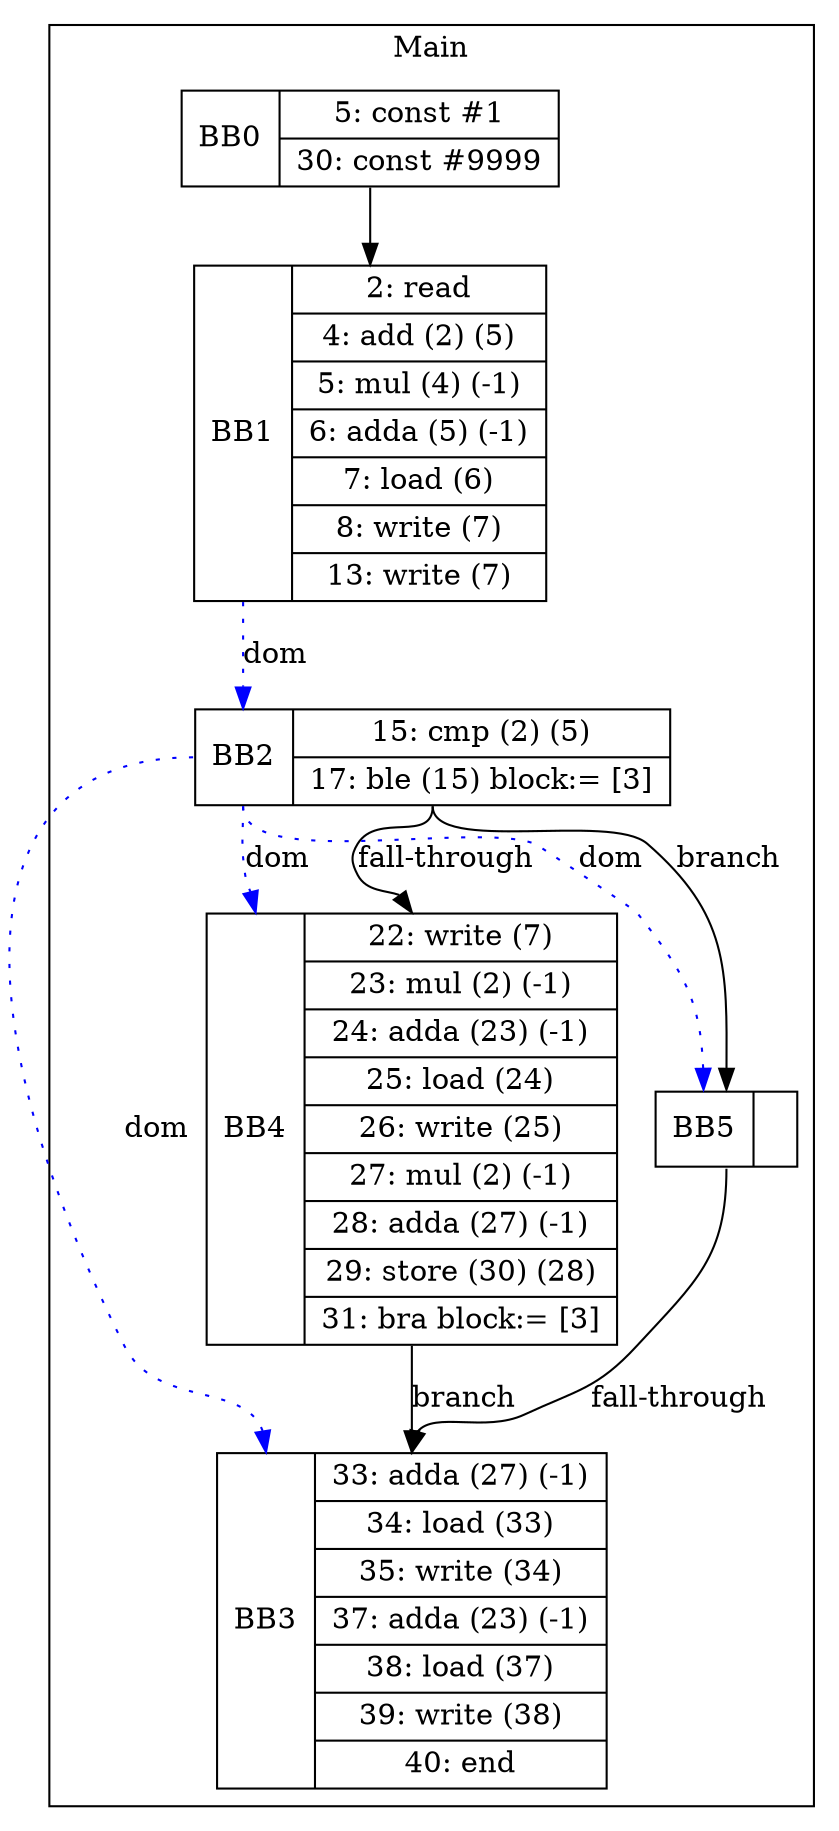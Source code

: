 digraph G {
node [shape=record];
subgraph cluster_main{
label = "Main";
BB0 [shape=record, label="<b>BB0|{5: const #1|30: const #9999}"];
BB1 [shape=record, label="<b>BB1|{2: read|4: add (2) (5)|5: mul (4) (-1)|6: adda (5) (-1)|7: load (6)|8: write (7)|13: write (7)}"];
BB2 [shape=record, label="<b>BB2|{15: cmp (2) (5)|17: ble (15) block:= [3]}"];
BB3 [shape=record, label="<b>BB3|{33: adda (27) (-1)|34: load (33)|35: write (34)|37: adda (23) (-1)|38: load (37)|39: write (38)|40: end}"];
BB4 [shape=record, label="<b>BB4|{22: write (7)|23: mul (2) (-1)|24: adda (23) (-1)|25: load (24)|26: write (25)|27: mul (2) (-1)|28: adda (27) (-1)|29: store (30) (28)|31: bra block:= [3]}"];
BB5 [shape=record, label="<b>BB5|}"];
}
BB0:s -> BB1:n ;
BB2:b -> BB3:b [color=blue, style=dotted, label="dom"];
BB2:b -> BB4:b [color=blue, style=dotted, label="dom"];
BB1:b -> BB2:b [color=blue, style=dotted, label="dom"];
BB2:b -> BB5:b [color=blue, style=dotted, label="dom"];
BB2:s -> BB5:n [label="branch"];
BB4:s -> BB3:n [label="branch"];
BB5:s -> BB3:n [label="fall-through"];
BB2:s -> BB4:n [label="fall-through"];
}
